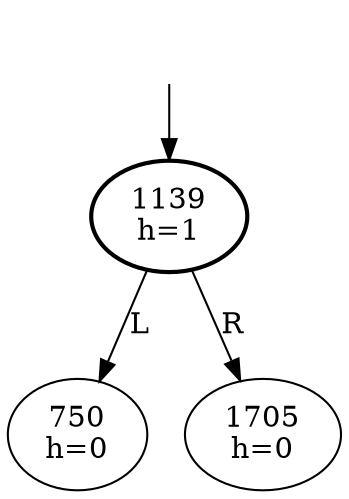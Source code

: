 digraph {
  DUMMY [style=invis];
  DUMMY -> 1139;
  1139 [penwidth=2];

  1139 [label="1139\nh=1"];

  1139 -> 750 [label="L"];
  750 [label="750\nh=0"];



  1139 -> 1705 [label="R"];
  1705 [label="1705\nh=0"];



}
